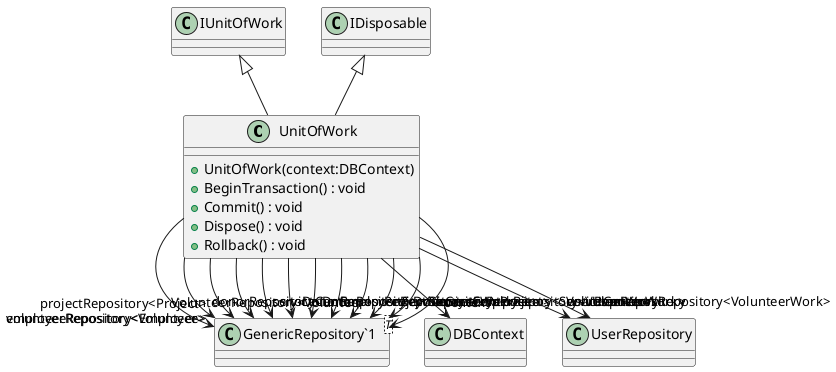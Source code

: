 @startuml
class UnitOfWork {
    + UnitOfWork(context:DBContext)
    + BeginTransaction() : void
    + Commit() : void
    + Dispose() : void
    + Rollback() : void
}
class "GenericRepository`1"<T> {
}
IUnitOfWork <|-- UnitOfWork
IDisposable <|-- UnitOfWork
UnitOfWork --> "context" DBContext
UnitOfWork --> "employeeRepository<Employee>" "GenericRepository`1"
UnitOfWork --> "donorRepository<Donor>" "GenericRepository`1"
UnitOfWork --> "projectRepository<Project>" "GenericRepository`1"
UnitOfWork --> "serviceCenterRepository<ServiceCenter>" "GenericRepository`1"
UnitOfWork --> "userRepository" UserRepository
UnitOfWork --> "volunteerRepository<Volunteer>" "GenericRepository`1"
UnitOfWork --> "volunteerWorkRepository<VolunteerWork>" "GenericRepository`1"
UnitOfWork --> "EmployeeRepository<Employee>" "GenericRepository`1"
UnitOfWork --> "DonorRepository<Donor>" "GenericRepository`1"
UnitOfWork --> "ProjectRepository<Project>" "GenericRepository`1"
UnitOfWork --> "ServiceCenterRepository<ServiceCenter>" "GenericRepository`1"
UnitOfWork --> "UserRepository" UserRepository
UnitOfWork --> "VolunteerRepository<Volunteer>" "GenericRepository`1"
UnitOfWork --> "VolunteerWorkRepository<VolunteerWork>" "GenericRepository`1"
@enduml
